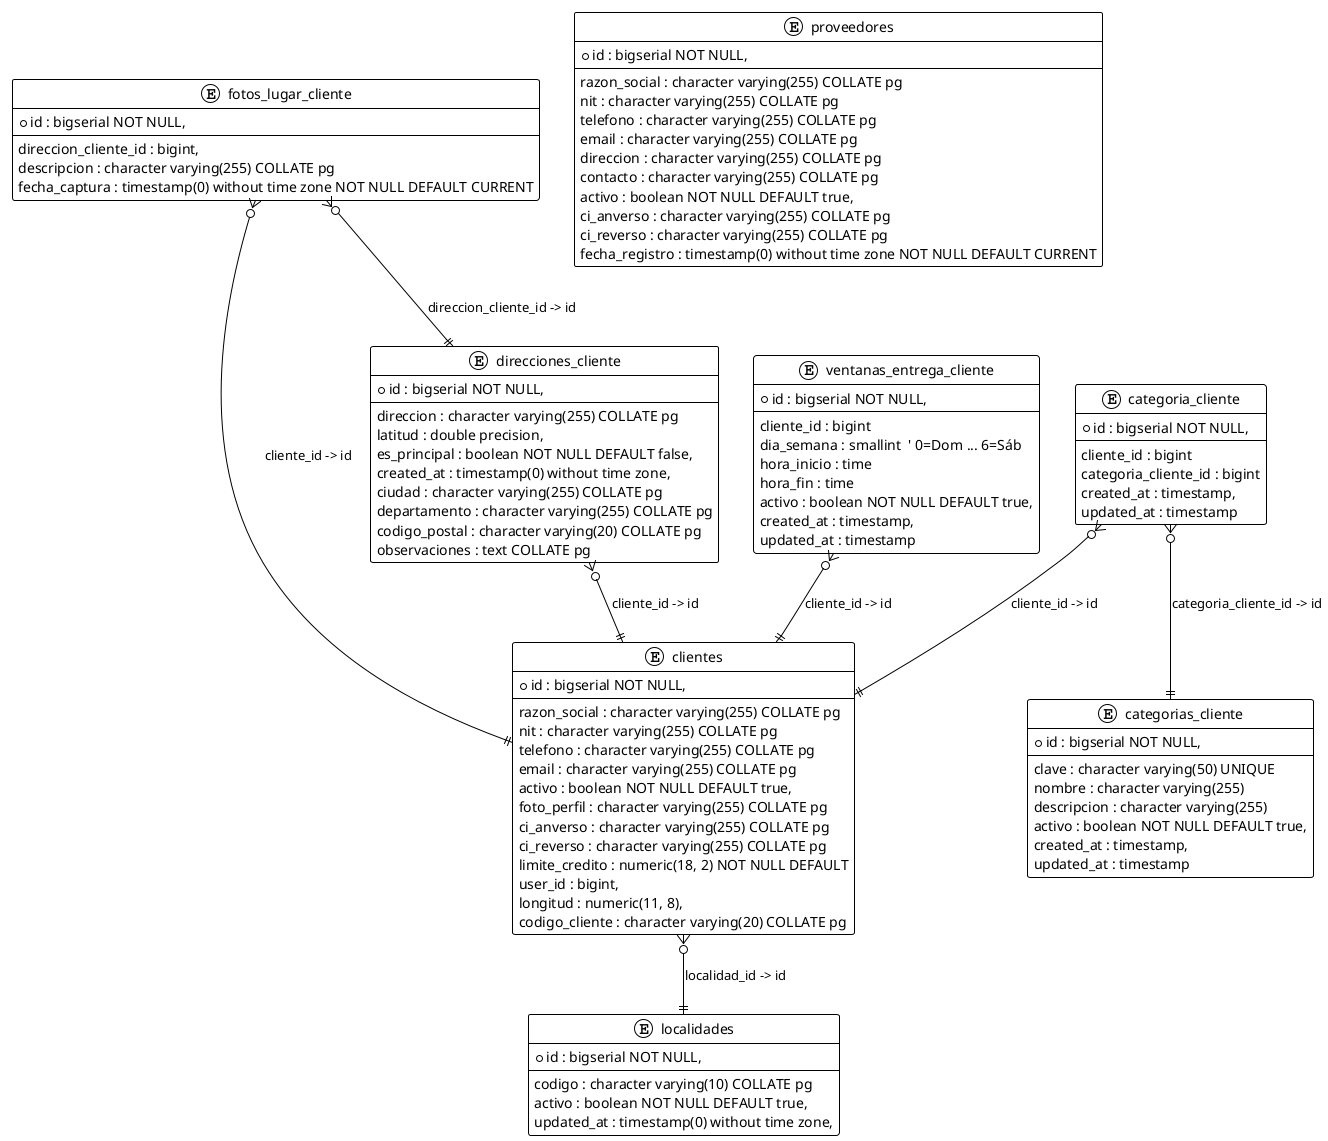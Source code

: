 @startuml
!theme plain

entity clientes {
  *id : bigserial NOT NULL,
  --
  razon_social : character varying(255) COLLATE pg
  nit : character varying(255) COLLATE pg
  telefono : character varying(255) COLLATE pg
  email : character varying(255) COLLATE pg
  activo : boolean NOT NULL DEFAULT true,
  foto_perfil : character varying(255) COLLATE pg
  ci_anverso : character varying(255) COLLATE pg
  ci_reverso : character varying(255) COLLATE pg
  limite_credito : numeric(18, 2) NOT NULL DEFAULT
  user_id : bigint,
  longitud : numeric(11, 8),
  codigo_cliente : character varying(20) COLLATE pg
}

entity direcciones_cliente {
  *id : bigserial NOT NULL,
  --
  direccion : character varying(255) COLLATE pg
  latitud : double precision,
  es_principal : boolean NOT NULL DEFAULT false,
  created_at : timestamp(0) without time zone,
  ciudad : character varying(255) COLLATE pg
  departamento : character varying(255) COLLATE pg
  codigo_postal : character varying(20) COLLATE pg
  observaciones : text COLLATE pg
}

entity fotos_lugar_cliente {
  *id : bigserial NOT NULL,
  --
  direccion_cliente_id : bigint,
  descripcion : character varying(255) COLLATE pg
  fecha_captura : timestamp(0) without time zone NOT NULL DEFAULT CURRENT
}

entity localidades {
  *id : bigserial NOT NULL,
  --
  codigo : character varying(10) COLLATE pg
  activo : boolean NOT NULL DEFAULT true,
  updated_at : timestamp(0) without time zone,
}

entity proveedores {
  *id : bigserial NOT NULL,
  --
  razon_social : character varying(255) COLLATE pg
  nit : character varying(255) COLLATE pg
  telefono : character varying(255) COLLATE pg
  email : character varying(255) COLLATE pg
  direccion : character varying(255) COLLATE pg
  contacto : character varying(255) COLLATE pg
  activo : boolean NOT NULL DEFAULT true,
  ci_anverso : character varying(255) COLLATE pg
  ci_reverso : character varying(255) COLLATE pg
  fecha_registro : timestamp(0) without time zone NOT NULL DEFAULT CURRENT
}

clientes }o--|| localidades : localidad_id -> id
direcciones_cliente }o--|| clientes : cliente_id -> id
fotos_lugar_cliente }o--|| clientes : cliente_id -> id
fotos_lugar_cliente }o--|| direcciones_cliente : direccion_cliente_id -> id

' Preferencias de entrega del cliente
entity ventanas_entrega_cliente {
  *id : bigserial NOT NULL,
  --
  cliente_id : bigint
  dia_semana : smallint  ' 0=Dom ... 6=Sáb
  hora_inicio : time
  hora_fin : time
  activo : boolean NOT NULL DEFAULT true,
  created_at : timestamp,
  updated_at : timestamp
}

' Categorías y relación con clientes
entity categorias_cliente {
  *id : bigserial NOT NULL,
  --
  clave : character varying(50) UNIQUE
  nombre : character varying(255)
  descripcion : character varying(255)
  activo : boolean NOT NULL DEFAULT true,
  created_at : timestamp,
  updated_at : timestamp
}

entity categoria_cliente {
  *id : bigserial NOT NULL,
  --
  cliente_id : bigint
  categoria_cliente_id : bigint
  created_at : timestamp,
  updated_at : timestamp
}

ventanas_entrega_cliente }o--|| clientes : cliente_id -> id
categoria_cliente }o--|| clientes : cliente_id -> id
categoria_cliente }o--|| categorias_cliente : categoria_cliente_id -> id
@enduml
